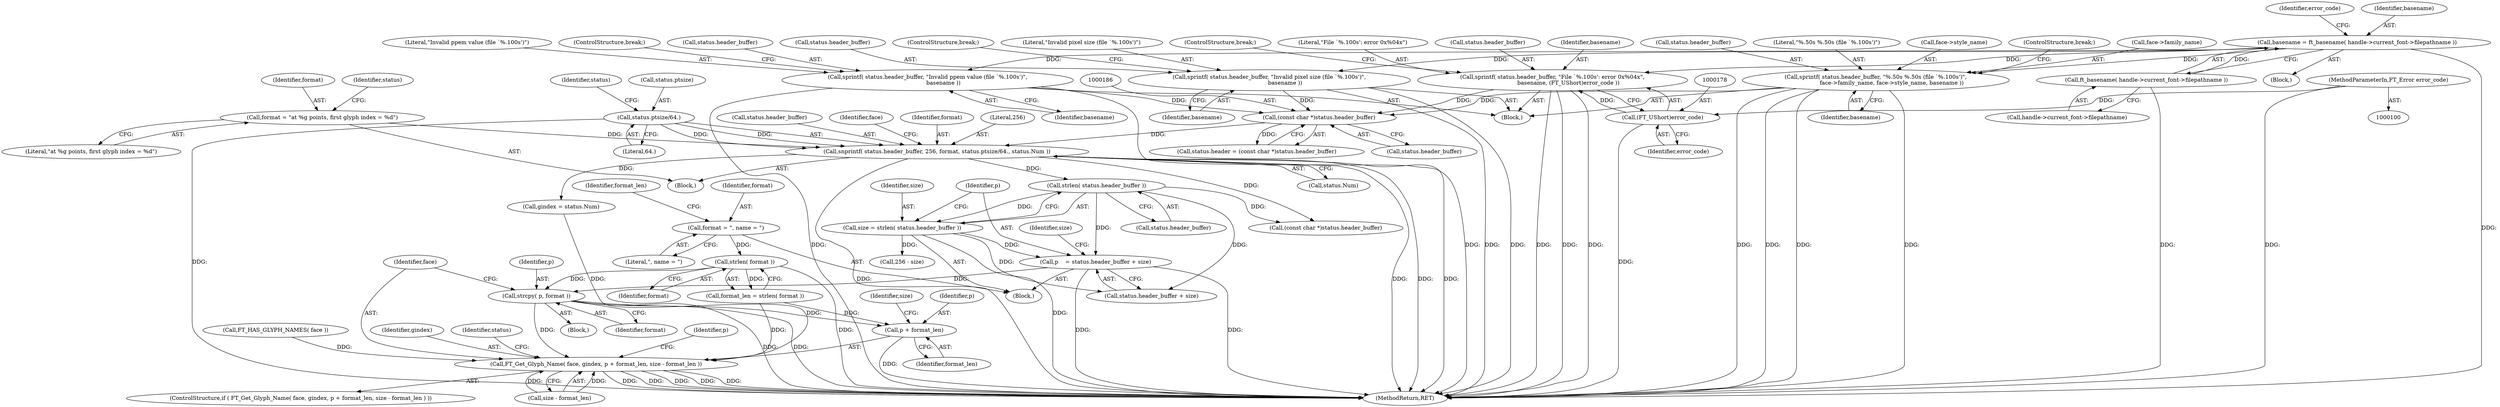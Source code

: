digraph "0_savannah_b995299b73ba4cd259f221f500d4e63095508bec_0@API" {
"1000264" [label="(Call,strcpy( p, format ))"];
"1000233" [label="(Call,p    = status.header_buffer + size)"];
"1000229" [label="(Call,strlen( status.header_buffer ))"];
"1000205" [label="(Call,snprintf( status.header_buffer, 256, format, status.ptsize/64., status.Num ))"];
"1000185" [label="(Call,(const char *)status.header_buffer)"];
"1000163" [label="(Call,sprintf( status.header_buffer, \"Invalid ppem value (file `%.100s')\",\n                  basename ))"];
"1000129" [label="(Call,basename = ft_basename( handle->current_font->filepathname ))"];
"1000131" [label="(Call,ft_basename( handle->current_font->filepathname ))"];
"1000155" [label="(Call,sprintf( status.header_buffer, \"Invalid pixel size (file `%.100s')\",\n                  basename ))"];
"1000171" [label="(Call,sprintf( status.header_buffer, \"File `%.100s': error 0x%04x\",\n                  basename, (FT_UShort)error_code ))"];
"1000177" [label="(Call,(FT_UShort)error_code)"];
"1000101" [label="(MethodParameterIn,FT_Error error_code)"];
"1000141" [label="(Call,sprintf( status.header_buffer, \"%.50s %.50s (file `%.100s')\",\n                  face->family_name, face->style_name, basename ))"];
"1000202" [label="(Call,format = \"at %g points, first glyph index = %d\")"];
"1000211" [label="(Call,status.ptsize/64.)"];
"1000227" [label="(Call,size = strlen( status.header_buffer ))"];
"1000250" [label="(Call,strlen( format ))"];
"1000245" [label="(Call,format = \", name = \")"];
"1000268" [label="(Call,FT_Get_Glyph_Name( face, gindex, p + format_len, size - format_len ))"];
"1000271" [label="(Call,p + format_len)"];
"1000203" [label="(Identifier,format)"];
"1000246" [label="(Identifier,format)"];
"1000248" [label="(Call,format_len = strlen( format ))"];
"1000142" [label="(Call,status.header_buffer)"];
"1000145" [label="(Literal,\"%.50s %.50s (file `%.100s')\")"];
"1000204" [label="(Literal,\"at %g points, first glyph index = %d\")"];
"1000131" [label="(Call,ft_basename( handle->current_font->filepathname ))"];
"1000215" [label="(Literal,64.)"];
"1000129" [label="(Call,basename = ft_basename( handle->current_font->filepathname ))"];
"1000245" [label="(Call,format = \", name = \")"];
"1000139" [label="(Block,)"];
"1000163" [label="(Call,sprintf( status.header_buffer, \"Invalid ppem value (file `%.100s')\",\n                  basename ))"];
"1000271" [label="(Call,p + format_len)"];
"1000156" [label="(Call,status.header_buffer)"];
"1000269" [label="(Identifier,face)"];
"1000268" [label="(Call,FT_Get_Glyph_Name( face, gindex, p + format_len, size - format_len ))"];
"1000141" [label="(Call,sprintf( status.header_buffer, \"%.50s %.50s (file `%.100s')\",\n                  face->family_name, face->style_name, basename ))"];
"1000155" [label="(Call,sprintf( status.header_buffer, \"Invalid pixel size (file `%.100s')\",\n                  basename ))"];
"1000176" [label="(Identifier,basename)"];
"1000167" [label="(Literal,\"Invalid ppem value (file `%.100s')\")"];
"1000206" [label="(Call,status.header_buffer)"];
"1000207" [label="(Identifier,status)"];
"1000180" [label="(ControlStructure,break;)"];
"1000149" [label="(Call,face->style_name)"];
"1000138" [label="(Identifier,error_code)"];
"1000235" [label="(Call,status.header_buffer + size)"];
"1000102" [label="(Block,)"];
"1000251" [label="(Identifier,format)"];
"1000153" [label="(ControlStructure,break;)"];
"1000221" [label="(Identifier,face)"];
"1000279" [label="(Identifier,p)"];
"1000179" [label="(Identifier,error_code)"];
"1000273" [label="(Identifier,format_len)"];
"1000230" [label="(Call,status.header_buffer)"];
"1000177" [label="(Call,(FT_UShort)error_code)"];
"1000220" [label="(Call,FT_HAS_GLYPH_NAMES( face ))"];
"1000217" [label="(Identifier,status)"];
"1000249" [label="(Identifier,format_len)"];
"1000181" [label="(Call,status.header = (const char *)status.header_buffer)"];
"1000267" [label="(ControlStructure,if ( FT_Get_Glyph_Name( face, gindex, p + format_len, size - format_len ) ))"];
"1000270" [label="(Identifier,gindex)"];
"1000210" [label="(Identifier,format)"];
"1000202" [label="(Call,format = \"at %g points, first glyph index = %d\")"];
"1000175" [label="(Literal,\"File `%.100s': error 0x%04x\")"];
"1000250" [label="(Call,strlen( format ))"];
"1000285" [label="(Call,(const char *)status.header_buffer)"];
"1000229" [label="(Call,strlen( status.header_buffer ))"];
"1000222" [label="(Block,)"];
"1000160" [label="(Identifier,basename)"];
"1000146" [label="(Call,face->family_name)"];
"1000234" [label="(Identifier,p)"];
"1000211" [label="(Call,status.ptsize/64.)"];
"1000306" [label="(MethodReturn,RET)"];
"1000209" [label="(Literal,256)"];
"1000259" [label="(Call,gindex = status.Num)"];
"1000152" [label="(Identifier,basename)"];
"1000275" [label="(Identifier,size)"];
"1000169" [label="(ControlStructure,break;)"];
"1000283" [label="(Identifier,status)"];
"1000264" [label="(Call,strcpy( p, format ))"];
"1000205" [label="(Call,snprintf( status.header_buffer, 256, format, status.ptsize/64., status.Num ))"];
"1000258" [label="(Block,)"];
"1000216" [label="(Call,status.Num)"];
"1000233" [label="(Call,p    = status.header_buffer + size)"];
"1000130" [label="(Identifier,basename)"];
"1000161" [label="(ControlStructure,break;)"];
"1000164" [label="(Call,status.header_buffer)"];
"1000159" [label="(Literal,\"Invalid pixel size (file `%.100s')\")"];
"1000101" [label="(MethodParameterIn,FT_Error error_code)"];
"1000185" [label="(Call,(const char *)status.header_buffer)"];
"1000172" [label="(Call,status.header_buffer)"];
"1000132" [label="(Call,handle->current_font->filepathname)"];
"1000242" [label="(Call,256 - size)"];
"1000265" [label="(Identifier,p)"];
"1000241" [label="(Identifier,size)"];
"1000227" [label="(Call,size = strlen( status.header_buffer ))"];
"1000274" [label="(Call,size - format_len)"];
"1000228" [label="(Identifier,size)"];
"1000212" [label="(Call,status.ptsize)"];
"1000128" [label="(Block,)"];
"1000168" [label="(Identifier,basename)"];
"1000272" [label="(Identifier,p)"];
"1000266" [label="(Identifier,format)"];
"1000247" [label="(Literal,\", name = \")"];
"1000187" [label="(Call,status.header_buffer)"];
"1000171" [label="(Call,sprintf( status.header_buffer, \"File `%.100s': error 0x%04x\",\n                  basename, (FT_UShort)error_code ))"];
"1000264" -> "1000258"  [label="AST: "];
"1000264" -> "1000266"  [label="CFG: "];
"1000265" -> "1000264"  [label="AST: "];
"1000266" -> "1000264"  [label="AST: "];
"1000269" -> "1000264"  [label="CFG: "];
"1000264" -> "1000306"  [label="DDG: "];
"1000264" -> "1000306"  [label="DDG: "];
"1000233" -> "1000264"  [label="DDG: "];
"1000250" -> "1000264"  [label="DDG: "];
"1000264" -> "1000268"  [label="DDG: "];
"1000264" -> "1000271"  [label="DDG: "];
"1000233" -> "1000222"  [label="AST: "];
"1000233" -> "1000235"  [label="CFG: "];
"1000234" -> "1000233"  [label="AST: "];
"1000235" -> "1000233"  [label="AST: "];
"1000241" -> "1000233"  [label="CFG: "];
"1000233" -> "1000306"  [label="DDG: "];
"1000233" -> "1000306"  [label="DDG: "];
"1000229" -> "1000233"  [label="DDG: "];
"1000227" -> "1000233"  [label="DDG: "];
"1000229" -> "1000227"  [label="AST: "];
"1000229" -> "1000230"  [label="CFG: "];
"1000230" -> "1000229"  [label="AST: "];
"1000227" -> "1000229"  [label="CFG: "];
"1000229" -> "1000227"  [label="DDG: "];
"1000205" -> "1000229"  [label="DDG: "];
"1000229" -> "1000235"  [label="DDG: "];
"1000229" -> "1000285"  [label="DDG: "];
"1000205" -> "1000102"  [label="AST: "];
"1000205" -> "1000216"  [label="CFG: "];
"1000206" -> "1000205"  [label="AST: "];
"1000209" -> "1000205"  [label="AST: "];
"1000210" -> "1000205"  [label="AST: "];
"1000211" -> "1000205"  [label="AST: "];
"1000216" -> "1000205"  [label="AST: "];
"1000221" -> "1000205"  [label="CFG: "];
"1000205" -> "1000306"  [label="DDG: "];
"1000205" -> "1000306"  [label="DDG: "];
"1000205" -> "1000306"  [label="DDG: "];
"1000205" -> "1000306"  [label="DDG: "];
"1000185" -> "1000205"  [label="DDG: "];
"1000202" -> "1000205"  [label="DDG: "];
"1000211" -> "1000205"  [label="DDG: "];
"1000211" -> "1000205"  [label="DDG: "];
"1000205" -> "1000259"  [label="DDG: "];
"1000205" -> "1000285"  [label="DDG: "];
"1000185" -> "1000181"  [label="AST: "];
"1000185" -> "1000187"  [label="CFG: "];
"1000186" -> "1000185"  [label="AST: "];
"1000187" -> "1000185"  [label="AST: "];
"1000181" -> "1000185"  [label="CFG: "];
"1000185" -> "1000181"  [label="DDG: "];
"1000163" -> "1000185"  [label="DDG: "];
"1000155" -> "1000185"  [label="DDG: "];
"1000171" -> "1000185"  [label="DDG: "];
"1000141" -> "1000185"  [label="DDG: "];
"1000163" -> "1000139"  [label="AST: "];
"1000163" -> "1000168"  [label="CFG: "];
"1000164" -> "1000163"  [label="AST: "];
"1000167" -> "1000163"  [label="AST: "];
"1000168" -> "1000163"  [label="AST: "];
"1000169" -> "1000163"  [label="CFG: "];
"1000163" -> "1000306"  [label="DDG: "];
"1000163" -> "1000306"  [label="DDG: "];
"1000129" -> "1000163"  [label="DDG: "];
"1000129" -> "1000128"  [label="AST: "];
"1000129" -> "1000131"  [label="CFG: "];
"1000130" -> "1000129"  [label="AST: "];
"1000131" -> "1000129"  [label="AST: "];
"1000138" -> "1000129"  [label="CFG: "];
"1000129" -> "1000306"  [label="DDG: "];
"1000131" -> "1000129"  [label="DDG: "];
"1000129" -> "1000141"  [label="DDG: "];
"1000129" -> "1000155"  [label="DDG: "];
"1000129" -> "1000171"  [label="DDG: "];
"1000131" -> "1000132"  [label="CFG: "];
"1000132" -> "1000131"  [label="AST: "];
"1000131" -> "1000306"  [label="DDG: "];
"1000155" -> "1000139"  [label="AST: "];
"1000155" -> "1000160"  [label="CFG: "];
"1000156" -> "1000155"  [label="AST: "];
"1000159" -> "1000155"  [label="AST: "];
"1000160" -> "1000155"  [label="AST: "];
"1000161" -> "1000155"  [label="CFG: "];
"1000155" -> "1000306"  [label="DDG: "];
"1000155" -> "1000306"  [label="DDG: "];
"1000171" -> "1000139"  [label="AST: "];
"1000171" -> "1000177"  [label="CFG: "];
"1000172" -> "1000171"  [label="AST: "];
"1000175" -> "1000171"  [label="AST: "];
"1000176" -> "1000171"  [label="AST: "];
"1000177" -> "1000171"  [label="AST: "];
"1000180" -> "1000171"  [label="CFG: "];
"1000171" -> "1000306"  [label="DDG: "];
"1000171" -> "1000306"  [label="DDG: "];
"1000171" -> "1000306"  [label="DDG: "];
"1000177" -> "1000171"  [label="DDG: "];
"1000177" -> "1000179"  [label="CFG: "];
"1000178" -> "1000177"  [label="AST: "];
"1000179" -> "1000177"  [label="AST: "];
"1000177" -> "1000306"  [label="DDG: "];
"1000101" -> "1000177"  [label="DDG: "];
"1000101" -> "1000100"  [label="AST: "];
"1000101" -> "1000306"  [label="DDG: "];
"1000141" -> "1000139"  [label="AST: "];
"1000141" -> "1000152"  [label="CFG: "];
"1000142" -> "1000141"  [label="AST: "];
"1000145" -> "1000141"  [label="AST: "];
"1000146" -> "1000141"  [label="AST: "];
"1000149" -> "1000141"  [label="AST: "];
"1000152" -> "1000141"  [label="AST: "];
"1000153" -> "1000141"  [label="CFG: "];
"1000141" -> "1000306"  [label="DDG: "];
"1000141" -> "1000306"  [label="DDG: "];
"1000141" -> "1000306"  [label="DDG: "];
"1000141" -> "1000306"  [label="DDG: "];
"1000202" -> "1000102"  [label="AST: "];
"1000202" -> "1000204"  [label="CFG: "];
"1000203" -> "1000202"  [label="AST: "];
"1000204" -> "1000202"  [label="AST: "];
"1000207" -> "1000202"  [label="CFG: "];
"1000211" -> "1000215"  [label="CFG: "];
"1000212" -> "1000211"  [label="AST: "];
"1000215" -> "1000211"  [label="AST: "];
"1000217" -> "1000211"  [label="CFG: "];
"1000211" -> "1000306"  [label="DDG: "];
"1000227" -> "1000222"  [label="AST: "];
"1000228" -> "1000227"  [label="AST: "];
"1000234" -> "1000227"  [label="CFG: "];
"1000227" -> "1000306"  [label="DDG: "];
"1000227" -> "1000235"  [label="DDG: "];
"1000227" -> "1000242"  [label="DDG: "];
"1000250" -> "1000248"  [label="AST: "];
"1000250" -> "1000251"  [label="CFG: "];
"1000251" -> "1000250"  [label="AST: "];
"1000248" -> "1000250"  [label="CFG: "];
"1000250" -> "1000306"  [label="DDG: "];
"1000250" -> "1000248"  [label="DDG: "];
"1000245" -> "1000250"  [label="DDG: "];
"1000245" -> "1000222"  [label="AST: "];
"1000245" -> "1000247"  [label="CFG: "];
"1000246" -> "1000245"  [label="AST: "];
"1000247" -> "1000245"  [label="AST: "];
"1000249" -> "1000245"  [label="CFG: "];
"1000268" -> "1000267"  [label="AST: "];
"1000268" -> "1000274"  [label="CFG: "];
"1000269" -> "1000268"  [label="AST: "];
"1000270" -> "1000268"  [label="AST: "];
"1000271" -> "1000268"  [label="AST: "];
"1000274" -> "1000268"  [label="AST: "];
"1000279" -> "1000268"  [label="CFG: "];
"1000283" -> "1000268"  [label="CFG: "];
"1000268" -> "1000306"  [label="DDG: "];
"1000268" -> "1000306"  [label="DDG: "];
"1000268" -> "1000306"  [label="DDG: "];
"1000268" -> "1000306"  [label="DDG: "];
"1000268" -> "1000306"  [label="DDG: "];
"1000220" -> "1000268"  [label="DDG: "];
"1000259" -> "1000268"  [label="DDG: "];
"1000248" -> "1000268"  [label="DDG: "];
"1000274" -> "1000268"  [label="DDG: "];
"1000274" -> "1000268"  [label="DDG: "];
"1000271" -> "1000273"  [label="CFG: "];
"1000272" -> "1000271"  [label="AST: "];
"1000273" -> "1000271"  [label="AST: "];
"1000275" -> "1000271"  [label="CFG: "];
"1000271" -> "1000306"  [label="DDG: "];
"1000248" -> "1000271"  [label="DDG: "];
}
